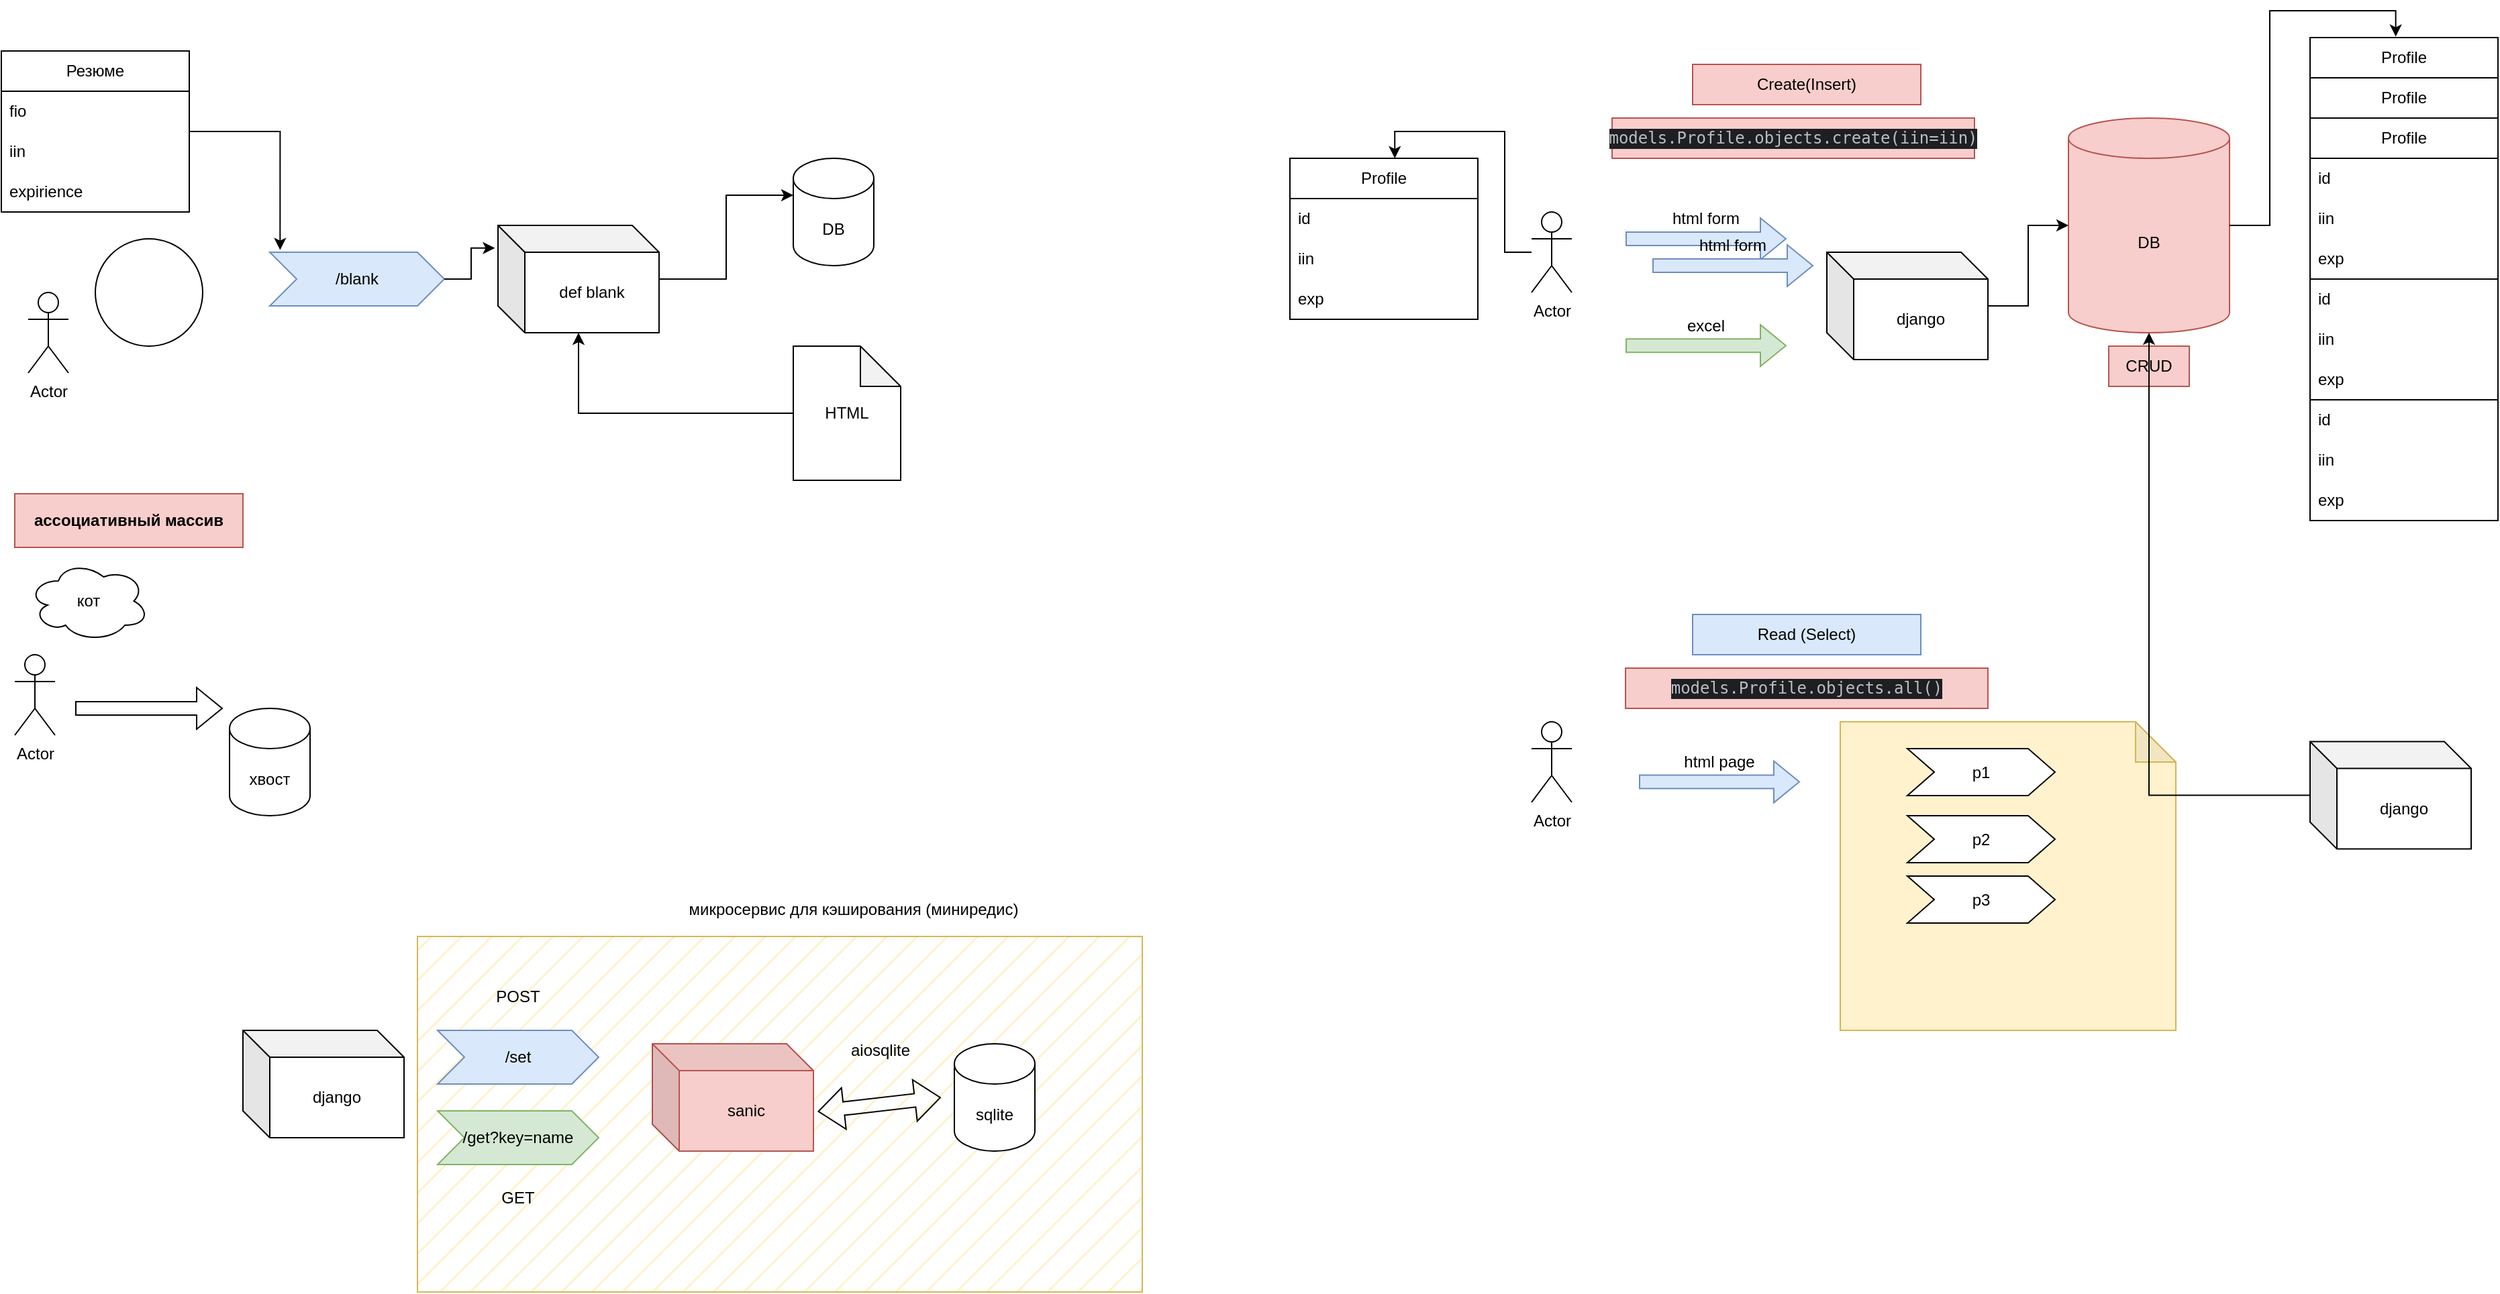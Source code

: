<mxfile version="22.1.11" type="device">
  <diagram name="Page-1" id="N74wSGbYCnpi4f07zSb_">
    <mxGraphModel dx="691" dy="370" grid="1" gridSize="10" guides="1" tooltips="1" connect="1" arrows="1" fold="1" page="1" pageScale="1" pageWidth="850" pageHeight="1100" math="0" shadow="0">
      <root>
        <mxCell id="0" />
        <mxCell id="1" parent="0" />
        <mxCell id="c_OIRIOZ4PcbaULOhp54-16" value="" style="rounded=0;whiteSpace=wrap;html=1;fillStyle=hatch;fillColor=#fff2cc;strokeColor=#d6b656;" parent="1" vertex="1">
          <mxGeometry x="340" y="730" width="540" height="265" as="geometry" />
        </mxCell>
        <mxCell id="fYxGhFISUFesg8JLMRf--1" value="Actor" style="shape=umlActor;verticalLabelPosition=bottom;verticalAlign=top;html=1;outlineConnect=0;" parent="1" vertex="1">
          <mxGeometry x="50" y="250" width="30" height="60" as="geometry" />
        </mxCell>
        <mxCell id="fYxGhFISUFesg8JLMRf--2" value="" style="ellipse;whiteSpace=wrap;html=1;aspect=fixed;" parent="1" vertex="1">
          <mxGeometry x="100" y="210" width="80" height="80" as="geometry" />
        </mxCell>
        <mxCell id="fYxGhFISUFesg8JLMRf--4" value="Резюме" style="swimlane;fontStyle=0;childLayout=stackLayout;horizontal=1;startSize=30;horizontalStack=0;resizeParent=1;resizeParentMax=0;resizeLast=0;collapsible=1;marginBottom=0;whiteSpace=wrap;html=1;" parent="1" vertex="1">
          <mxGeometry x="30" y="70" width="140" height="120" as="geometry" />
        </mxCell>
        <mxCell id="fYxGhFISUFesg8JLMRf--5" value="fio" style="text;strokeColor=none;fillColor=none;align=left;verticalAlign=middle;spacingLeft=4;spacingRight=4;overflow=hidden;points=[[0,0.5],[1,0.5]];portConstraint=eastwest;rotatable=0;whiteSpace=wrap;html=1;" parent="fYxGhFISUFesg8JLMRf--4" vertex="1">
          <mxGeometry y="30" width="140" height="30" as="geometry" />
        </mxCell>
        <mxCell id="fYxGhFISUFesg8JLMRf--6" value="iin" style="text;strokeColor=none;fillColor=none;align=left;verticalAlign=middle;spacingLeft=4;spacingRight=4;overflow=hidden;points=[[0,0.5],[1,0.5]];portConstraint=eastwest;rotatable=0;whiteSpace=wrap;html=1;" parent="fYxGhFISUFesg8JLMRf--4" vertex="1">
          <mxGeometry y="60" width="140" height="30" as="geometry" />
        </mxCell>
        <mxCell id="fYxGhFISUFesg8JLMRf--7" value="expirience" style="text;strokeColor=none;fillColor=none;align=left;verticalAlign=middle;spacingLeft=4;spacingRight=4;overflow=hidden;points=[[0,0.5],[1,0.5]];portConstraint=eastwest;rotatable=0;whiteSpace=wrap;html=1;" parent="fYxGhFISUFesg8JLMRf--4" vertex="1">
          <mxGeometry y="90" width="140" height="30" as="geometry" />
        </mxCell>
        <mxCell id="fYxGhFISUFesg8JLMRf--8" value="def blank" style="shape=cube;whiteSpace=wrap;html=1;boundedLbl=1;backgroundOutline=1;darkOpacity=0.05;darkOpacity2=0.1;" parent="1" vertex="1">
          <mxGeometry x="400" y="200" width="120" height="80" as="geometry" />
        </mxCell>
        <mxCell id="fYxGhFISUFesg8JLMRf--9" value="/blank" style="shape=step;perimeter=stepPerimeter;whiteSpace=wrap;html=1;fixedSize=1;fillColor=#dae8fc;strokeColor=#6c8ebf;" parent="1" vertex="1">
          <mxGeometry x="230" y="220" width="130" height="40" as="geometry" />
        </mxCell>
        <mxCell id="fYxGhFISUFesg8JLMRf--10" style="edgeStyle=orthogonalEdgeStyle;rounded=0;orthogonalLoop=1;jettySize=auto;html=1;entryX=0.059;entryY=-0.042;entryDx=0;entryDy=0;entryPerimeter=0;" parent="1" source="fYxGhFISUFesg8JLMRf--4" target="fYxGhFISUFesg8JLMRf--9" edge="1">
          <mxGeometry relative="1" as="geometry" />
        </mxCell>
        <mxCell id="fYxGhFISUFesg8JLMRf--11" style="edgeStyle=orthogonalEdgeStyle;rounded=0;orthogonalLoop=1;jettySize=auto;html=1;entryX=-0.019;entryY=0.211;entryDx=0;entryDy=0;entryPerimeter=0;" parent="1" source="fYxGhFISUFesg8JLMRf--9" target="fYxGhFISUFesg8JLMRf--8" edge="1">
          <mxGeometry relative="1" as="geometry" />
        </mxCell>
        <mxCell id="fYxGhFISUFesg8JLMRf--12" value="DB" style="shape=cylinder3;whiteSpace=wrap;html=1;boundedLbl=1;backgroundOutline=1;size=15;" parent="1" vertex="1">
          <mxGeometry x="620" y="150" width="60" height="80" as="geometry" />
        </mxCell>
        <mxCell id="fYxGhFISUFesg8JLMRf--13" style="edgeStyle=orthogonalEdgeStyle;rounded=0;orthogonalLoop=1;jettySize=auto;html=1;entryX=0;entryY=0;entryDx=0;entryDy=27.5;entryPerimeter=0;" parent="1" source="fYxGhFISUFesg8JLMRf--8" target="fYxGhFISUFesg8JLMRf--12" edge="1">
          <mxGeometry relative="1" as="geometry" />
        </mxCell>
        <mxCell id="fYxGhFISUFesg8JLMRf--16" style="edgeStyle=orthogonalEdgeStyle;rounded=0;orthogonalLoop=1;jettySize=auto;html=1;" parent="1" source="fYxGhFISUFesg8JLMRf--15" target="fYxGhFISUFesg8JLMRf--8" edge="1">
          <mxGeometry relative="1" as="geometry" />
        </mxCell>
        <mxCell id="fYxGhFISUFesg8JLMRf--15" value="HTML" style="shape=note;whiteSpace=wrap;html=1;backgroundOutline=1;darkOpacity=0.05;" parent="1" vertex="1">
          <mxGeometry x="620" y="290" width="80" height="100" as="geometry" />
        </mxCell>
        <mxCell id="c_OIRIOZ4PcbaULOhp54-1" value="ассоциативный массив" style="text;html=1;strokeColor=#b85450;fillColor=#f8cecc;align=center;verticalAlign=middle;whiteSpace=wrap;rounded=0;fontStyle=1" parent="1" vertex="1">
          <mxGeometry x="40" y="400" width="170" height="40" as="geometry" />
        </mxCell>
        <mxCell id="c_OIRIOZ4PcbaULOhp54-2" value="Actor" style="shape=umlActor;verticalLabelPosition=bottom;verticalAlign=top;html=1;outlineConnect=0;" parent="1" vertex="1">
          <mxGeometry x="40" y="520" width="30" height="60" as="geometry" />
        </mxCell>
        <mxCell id="c_OIRIOZ4PcbaULOhp54-3" value="кот" style="ellipse;shape=cloud;whiteSpace=wrap;html=1;" parent="1" vertex="1">
          <mxGeometry x="50" y="450" width="90" height="60" as="geometry" />
        </mxCell>
        <mxCell id="c_OIRIOZ4PcbaULOhp54-4" value="" style="shape=flexArrow;endArrow=classic;html=1;rounded=0;" parent="1" edge="1">
          <mxGeometry width="50" height="50" relative="1" as="geometry">
            <mxPoint x="85" y="560" as="sourcePoint" />
            <mxPoint x="195" y="560" as="targetPoint" />
          </mxGeometry>
        </mxCell>
        <mxCell id="c_OIRIOZ4PcbaULOhp54-5" value="хвост" style="shape=cylinder3;whiteSpace=wrap;html=1;boundedLbl=1;backgroundOutline=1;size=15;" parent="1" vertex="1">
          <mxGeometry x="200" y="560" width="60" height="80" as="geometry" />
        </mxCell>
        <mxCell id="c_OIRIOZ4PcbaULOhp54-6" value="/set" style="shape=step;perimeter=stepPerimeter;whiteSpace=wrap;html=1;fixedSize=1;fillColor=#dae8fc;strokeColor=#6c8ebf;" parent="1" vertex="1">
          <mxGeometry x="355" y="800" width="120" height="40" as="geometry" />
        </mxCell>
        <mxCell id="c_OIRIOZ4PcbaULOhp54-7" value="/get?key=name" style="shape=step;perimeter=stepPerimeter;whiteSpace=wrap;html=1;fixedSize=1;fillColor=#d5e8d4;strokeColor=#82b366;" parent="1" vertex="1">
          <mxGeometry x="355" y="860" width="120" height="40" as="geometry" />
        </mxCell>
        <mxCell id="c_OIRIOZ4PcbaULOhp54-8" value="POST" style="text;html=1;strokeColor=none;fillColor=none;align=center;verticalAlign=middle;whiteSpace=wrap;rounded=0;" parent="1" vertex="1">
          <mxGeometry x="385" y="760" width="60" height="30" as="geometry" />
        </mxCell>
        <mxCell id="c_OIRIOZ4PcbaULOhp54-10" value="GET" style="text;html=1;strokeColor=none;fillColor=none;align=center;verticalAlign=middle;whiteSpace=wrap;rounded=0;" parent="1" vertex="1">
          <mxGeometry x="385" y="910" width="60" height="30" as="geometry" />
        </mxCell>
        <mxCell id="c_OIRIOZ4PcbaULOhp54-11" value="sqlite" style="shape=cylinder3;whiteSpace=wrap;html=1;boundedLbl=1;backgroundOutline=1;size=15;" parent="1" vertex="1">
          <mxGeometry x="740" y="810" width="60" height="80" as="geometry" />
        </mxCell>
        <mxCell id="c_OIRIOZ4PcbaULOhp54-12" value="sanic" style="shape=cube;whiteSpace=wrap;html=1;boundedLbl=1;backgroundOutline=1;darkOpacity=0.05;darkOpacity2=0.1;fillColor=#f8cecc;strokeColor=#b85450;" parent="1" vertex="1">
          <mxGeometry x="515" y="810" width="120" height="80" as="geometry" />
        </mxCell>
        <mxCell id="c_OIRIOZ4PcbaULOhp54-13" value="" style="shape=flexArrow;endArrow=classic;startArrow=classic;html=1;rounded=0;exitX=1.027;exitY=0.631;exitDx=0;exitDy=0;exitPerimeter=0;" parent="1" source="c_OIRIOZ4PcbaULOhp54-12" edge="1">
          <mxGeometry width="100" height="100" relative="1" as="geometry">
            <mxPoint x="645.36" y="908.64" as="sourcePoint" />
            <mxPoint x="730" y="850" as="targetPoint" />
          </mxGeometry>
        </mxCell>
        <mxCell id="c_OIRIOZ4PcbaULOhp54-14" value="aiosqlite" style="text;html=1;strokeColor=none;fillColor=none;align=center;verticalAlign=middle;whiteSpace=wrap;rounded=0;" parent="1" vertex="1">
          <mxGeometry x="655" y="800" width="60" height="30" as="geometry" />
        </mxCell>
        <mxCell id="c_OIRIOZ4PcbaULOhp54-15" value="django" style="shape=cube;whiteSpace=wrap;html=1;boundedLbl=1;backgroundOutline=1;darkOpacity=0.05;darkOpacity2=0.1;" parent="1" vertex="1">
          <mxGeometry x="210" y="800" width="120" height="80" as="geometry" />
        </mxCell>
        <mxCell id="c_OIRIOZ4PcbaULOhp54-17" value="микросервис для кэширования (миниредис)" style="text;html=1;strokeColor=none;fillColor=none;align=center;verticalAlign=middle;whiteSpace=wrap;rounded=0;" parent="1" vertex="1">
          <mxGeometry x="530" y="700" width="270" height="20" as="geometry" />
        </mxCell>
        <mxCell id="kMachPt6zObcgcaL96e8-1" value="DB" style="shape=cylinder3;whiteSpace=wrap;html=1;boundedLbl=1;backgroundOutline=1;size=15;fillColor=#f8cecc;strokeColor=#b85450;" vertex="1" parent="1">
          <mxGeometry x="1570" y="120" width="120" height="160" as="geometry" />
        </mxCell>
        <mxCell id="kMachPt6zObcgcaL96e8-2" value="Profile" style="swimlane;fontStyle=0;childLayout=stackLayout;horizontal=1;startSize=30;horizontalStack=0;resizeParent=1;resizeParentMax=0;resizeLast=0;collapsible=1;marginBottom=0;whiteSpace=wrap;html=1;" vertex="1" parent="1">
          <mxGeometry x="1750" y="60" width="140" height="360" as="geometry" />
        </mxCell>
        <mxCell id="kMachPt6zObcgcaL96e8-6" value="Profile" style="swimlane;fontStyle=0;childLayout=stackLayout;horizontal=1;startSize=30;horizontalStack=0;resizeParent=1;resizeParentMax=0;resizeLast=0;collapsible=1;marginBottom=0;whiteSpace=wrap;html=1;" vertex="1" parent="kMachPt6zObcgcaL96e8-2">
          <mxGeometry y="30" width="140" height="240" as="geometry" />
        </mxCell>
        <mxCell id="kMachPt6zObcgcaL96e8-10" value="Profile" style="swimlane;fontStyle=0;childLayout=stackLayout;horizontal=1;startSize=30;horizontalStack=0;resizeParent=1;resizeParentMax=0;resizeLast=0;collapsible=1;marginBottom=0;whiteSpace=wrap;html=1;" vertex="1" parent="kMachPt6zObcgcaL96e8-6">
          <mxGeometry y="30" width="140" height="120" as="geometry" />
        </mxCell>
        <mxCell id="kMachPt6zObcgcaL96e8-11" value="id" style="text;strokeColor=none;fillColor=none;align=left;verticalAlign=middle;spacingLeft=4;spacingRight=4;overflow=hidden;points=[[0,0.5],[1,0.5]];portConstraint=eastwest;rotatable=0;whiteSpace=wrap;html=1;" vertex="1" parent="kMachPt6zObcgcaL96e8-10">
          <mxGeometry y="30" width="140" height="30" as="geometry" />
        </mxCell>
        <mxCell id="kMachPt6zObcgcaL96e8-12" value="iin" style="text;strokeColor=none;fillColor=none;align=left;verticalAlign=middle;spacingLeft=4;spacingRight=4;overflow=hidden;points=[[0,0.5],[1,0.5]];portConstraint=eastwest;rotatable=0;whiteSpace=wrap;html=1;" vertex="1" parent="kMachPt6zObcgcaL96e8-10">
          <mxGeometry y="60" width="140" height="30" as="geometry" />
        </mxCell>
        <mxCell id="kMachPt6zObcgcaL96e8-13" value="exp" style="text;strokeColor=none;fillColor=none;align=left;verticalAlign=middle;spacingLeft=4;spacingRight=4;overflow=hidden;points=[[0,0.5],[1,0.5]];portConstraint=eastwest;rotatable=0;whiteSpace=wrap;html=1;" vertex="1" parent="kMachPt6zObcgcaL96e8-10">
          <mxGeometry y="90" width="140" height="30" as="geometry" />
        </mxCell>
        <mxCell id="kMachPt6zObcgcaL96e8-7" value="id" style="text;strokeColor=none;fillColor=none;align=left;verticalAlign=middle;spacingLeft=4;spacingRight=4;overflow=hidden;points=[[0,0.5],[1,0.5]];portConstraint=eastwest;rotatable=0;whiteSpace=wrap;html=1;" vertex="1" parent="kMachPt6zObcgcaL96e8-6">
          <mxGeometry y="150" width="140" height="30" as="geometry" />
        </mxCell>
        <mxCell id="kMachPt6zObcgcaL96e8-8" value="iin" style="text;strokeColor=none;fillColor=none;align=left;verticalAlign=middle;spacingLeft=4;spacingRight=4;overflow=hidden;points=[[0,0.5],[1,0.5]];portConstraint=eastwest;rotatable=0;whiteSpace=wrap;html=1;" vertex="1" parent="kMachPt6zObcgcaL96e8-6">
          <mxGeometry y="180" width="140" height="30" as="geometry" />
        </mxCell>
        <mxCell id="kMachPt6zObcgcaL96e8-9" value="exp" style="text;strokeColor=none;fillColor=none;align=left;verticalAlign=middle;spacingLeft=4;spacingRight=4;overflow=hidden;points=[[0,0.5],[1,0.5]];portConstraint=eastwest;rotatable=0;whiteSpace=wrap;html=1;" vertex="1" parent="kMachPt6zObcgcaL96e8-6">
          <mxGeometry y="210" width="140" height="30" as="geometry" />
        </mxCell>
        <mxCell id="kMachPt6zObcgcaL96e8-3" value="id" style="text;strokeColor=none;fillColor=none;align=left;verticalAlign=middle;spacingLeft=4;spacingRight=4;overflow=hidden;points=[[0,0.5],[1,0.5]];portConstraint=eastwest;rotatable=0;whiteSpace=wrap;html=1;" vertex="1" parent="kMachPt6zObcgcaL96e8-2">
          <mxGeometry y="270" width="140" height="30" as="geometry" />
        </mxCell>
        <mxCell id="kMachPt6zObcgcaL96e8-4" value="iin" style="text;strokeColor=none;fillColor=none;align=left;verticalAlign=middle;spacingLeft=4;spacingRight=4;overflow=hidden;points=[[0,0.5],[1,0.5]];portConstraint=eastwest;rotatable=0;whiteSpace=wrap;html=1;" vertex="1" parent="kMachPt6zObcgcaL96e8-2">
          <mxGeometry y="300" width="140" height="30" as="geometry" />
        </mxCell>
        <mxCell id="kMachPt6zObcgcaL96e8-5" value="exp" style="text;strokeColor=none;fillColor=none;align=left;verticalAlign=middle;spacingLeft=4;spacingRight=4;overflow=hidden;points=[[0,0.5],[1,0.5]];portConstraint=eastwest;rotatable=0;whiteSpace=wrap;html=1;" vertex="1" parent="kMachPt6zObcgcaL96e8-2">
          <mxGeometry y="330" width="140" height="30" as="geometry" />
        </mxCell>
        <mxCell id="kMachPt6zObcgcaL96e8-14" style="edgeStyle=orthogonalEdgeStyle;rounded=0;orthogonalLoop=1;jettySize=auto;html=1;entryX=0.456;entryY=-0.002;entryDx=0;entryDy=0;entryPerimeter=0;" edge="1" parent="1" source="kMachPt6zObcgcaL96e8-1" target="kMachPt6zObcgcaL96e8-2">
          <mxGeometry relative="1" as="geometry" />
        </mxCell>
        <mxCell id="kMachPt6zObcgcaL96e8-15" value="CRUD" style="text;html=1;strokeColor=#b85450;fillColor=#f8cecc;align=center;verticalAlign=middle;whiteSpace=wrap;rounded=0;" vertex="1" parent="1">
          <mxGeometry x="1600" y="290" width="60" height="30" as="geometry" />
        </mxCell>
        <mxCell id="kMachPt6zObcgcaL96e8-16" value="Create(Insert)" style="text;html=1;strokeColor=#b85450;fillColor=#f8cecc;align=center;verticalAlign=middle;whiteSpace=wrap;rounded=0;" vertex="1" parent="1">
          <mxGeometry x="1290" y="80" width="170" height="30" as="geometry" />
        </mxCell>
        <mxCell id="kMachPt6zObcgcaL96e8-17" value="Actor" style="shape=umlActor;verticalLabelPosition=bottom;verticalAlign=top;html=1;outlineConnect=0;" vertex="1" parent="1">
          <mxGeometry x="1170" y="190" width="30" height="60" as="geometry" />
        </mxCell>
        <mxCell id="kMachPt6zObcgcaL96e8-18" value="Profile" style="swimlane;fontStyle=0;childLayout=stackLayout;horizontal=1;startSize=30;horizontalStack=0;resizeParent=1;resizeParentMax=0;resizeLast=0;collapsible=1;marginBottom=0;whiteSpace=wrap;html=1;" vertex="1" parent="1">
          <mxGeometry x="990" y="150" width="140" height="120" as="geometry" />
        </mxCell>
        <mxCell id="kMachPt6zObcgcaL96e8-27" value="id" style="text;strokeColor=none;fillColor=none;align=left;verticalAlign=middle;spacingLeft=4;spacingRight=4;overflow=hidden;points=[[0,0.5],[1,0.5]];portConstraint=eastwest;rotatable=0;whiteSpace=wrap;html=1;" vertex="1" parent="kMachPt6zObcgcaL96e8-18">
          <mxGeometry y="30" width="140" height="30" as="geometry" />
        </mxCell>
        <mxCell id="kMachPt6zObcgcaL96e8-28" value="iin" style="text;strokeColor=none;fillColor=none;align=left;verticalAlign=middle;spacingLeft=4;spacingRight=4;overflow=hidden;points=[[0,0.5],[1,0.5]];portConstraint=eastwest;rotatable=0;whiteSpace=wrap;html=1;" vertex="1" parent="kMachPt6zObcgcaL96e8-18">
          <mxGeometry y="60" width="140" height="30" as="geometry" />
        </mxCell>
        <mxCell id="kMachPt6zObcgcaL96e8-29" value="exp" style="text;strokeColor=none;fillColor=none;align=left;verticalAlign=middle;spacingLeft=4;spacingRight=4;overflow=hidden;points=[[0,0.5],[1,0.5]];portConstraint=eastwest;rotatable=0;whiteSpace=wrap;html=1;" vertex="1" parent="kMachPt6zObcgcaL96e8-18">
          <mxGeometry y="90" width="140" height="30" as="geometry" />
        </mxCell>
        <mxCell id="kMachPt6zObcgcaL96e8-30" style="edgeStyle=orthogonalEdgeStyle;rounded=0;orthogonalLoop=1;jettySize=auto;html=1;entryX=0.558;entryY=0;entryDx=0;entryDy=0;entryPerimeter=0;" edge="1" parent="1" source="kMachPt6zObcgcaL96e8-17" target="kMachPt6zObcgcaL96e8-18">
          <mxGeometry relative="1" as="geometry" />
        </mxCell>
        <mxCell id="kMachPt6zObcgcaL96e8-31" value="" style="shape=flexArrow;endArrow=classic;html=1;rounded=0;fillColor=#d5e8d4;strokeColor=#82b366;" edge="1" parent="1">
          <mxGeometry width="50" height="50" relative="1" as="geometry">
            <mxPoint x="1240" y="289.6" as="sourcePoint" />
            <mxPoint x="1360" y="289.6" as="targetPoint" />
          </mxGeometry>
        </mxCell>
        <mxCell id="kMachPt6zObcgcaL96e8-34" value="excel" style="text;html=1;strokeColor=none;fillColor=none;align=center;verticalAlign=middle;whiteSpace=wrap;rounded=0;" vertex="1" parent="1">
          <mxGeometry x="1270" y="260" width="60" height="30" as="geometry" />
        </mxCell>
        <mxCell id="kMachPt6zObcgcaL96e8-38" style="edgeStyle=orthogonalEdgeStyle;rounded=0;orthogonalLoop=1;jettySize=auto;html=1;" edge="1" parent="1" source="kMachPt6zObcgcaL96e8-35" target="kMachPt6zObcgcaL96e8-1">
          <mxGeometry relative="1" as="geometry" />
        </mxCell>
        <mxCell id="kMachPt6zObcgcaL96e8-35" value="django" style="shape=cube;whiteSpace=wrap;html=1;boundedLbl=1;backgroundOutline=1;darkOpacity=0.05;darkOpacity2=0.1;" vertex="1" parent="1">
          <mxGeometry x="1390" y="220" width="120" height="80" as="geometry" />
        </mxCell>
        <mxCell id="kMachPt6zObcgcaL96e8-36" value="" style="shape=flexArrow;endArrow=classic;html=1;rounded=0;fillColor=#dae8fc;strokeColor=#6c8ebf;" edge="1" parent="1">
          <mxGeometry width="50" height="50" relative="1" as="geometry">
            <mxPoint x="1240" y="210.0" as="sourcePoint" />
            <mxPoint x="1360" y="210.0" as="targetPoint" />
          </mxGeometry>
        </mxCell>
        <mxCell id="kMachPt6zObcgcaL96e8-37" value="html form" style="text;html=1;strokeColor=none;fillColor=none;align=center;verticalAlign=middle;whiteSpace=wrap;rounded=0;" vertex="1" parent="1">
          <mxGeometry x="1270" y="180" width="60" height="30" as="geometry" />
        </mxCell>
        <mxCell id="kMachPt6zObcgcaL96e8-39" value="&lt;div style=&quot;background-color:#1e1f22;color:#bcbec4&quot;&gt;&lt;pre style=&quot;font-family:&#39;JetBrains Mono&#39;,monospace;font-size:24,0pt;&quot;&gt;models.Profile.objects.create(iin=iin)&lt;/pre&gt;&lt;/div&gt;" style="text;html=1;strokeColor=#b85450;fillColor=#f8cecc;align=center;verticalAlign=middle;whiteSpace=wrap;rounded=0;" vertex="1" parent="1">
          <mxGeometry x="1230" y="120" width="270" height="30" as="geometry" />
        </mxCell>
        <mxCell id="kMachPt6zObcgcaL96e8-40" value="Read (Select)" style="text;html=1;strokeColor=#6c8ebf;fillColor=#dae8fc;align=center;verticalAlign=middle;whiteSpace=wrap;rounded=0;" vertex="1" parent="1">
          <mxGeometry x="1290" y="490" width="170" height="30" as="geometry" />
        </mxCell>
        <mxCell id="kMachPt6zObcgcaL96e8-41" value="Actor" style="shape=umlActor;verticalLabelPosition=bottom;verticalAlign=top;html=1;outlineConnect=0;" vertex="1" parent="1">
          <mxGeometry x="1170" y="570" width="30" height="60" as="geometry" />
        </mxCell>
        <mxCell id="kMachPt6zObcgcaL96e8-42" value="" style="shape=flexArrow;endArrow=classic;html=1;rounded=0;fillColor=#dae8fc;strokeColor=#6c8ebf;" edge="1" parent="1">
          <mxGeometry width="50" height="50" relative="1" as="geometry">
            <mxPoint x="1250" y="614.76" as="sourcePoint" />
            <mxPoint x="1370" y="614.76" as="targetPoint" />
          </mxGeometry>
        </mxCell>
        <mxCell id="kMachPt6zObcgcaL96e8-43" value="html page" style="text;html=1;strokeColor=none;fillColor=none;align=center;verticalAlign=middle;whiteSpace=wrap;rounded=0;" vertex="1" parent="1">
          <mxGeometry x="1280" y="584.76" width="60" height="30" as="geometry" />
        </mxCell>
        <mxCell id="kMachPt6zObcgcaL96e8-44" value="" style="shape=note;whiteSpace=wrap;html=1;backgroundOutline=1;darkOpacity=0.05;fillColor=#fff2cc;strokeColor=#d6b656;" vertex="1" parent="1">
          <mxGeometry x="1400" y="570" width="250" height="230" as="geometry" />
        </mxCell>
        <mxCell id="kMachPt6zObcgcaL96e8-45" value="p2" style="shape=step;perimeter=stepPerimeter;whiteSpace=wrap;html=1;fixedSize=1;" vertex="1" parent="1">
          <mxGeometry x="1450" y="640" width="110" height="35" as="geometry" />
        </mxCell>
        <mxCell id="kMachPt6zObcgcaL96e8-46" value="p1" style="shape=step;perimeter=stepPerimeter;whiteSpace=wrap;html=1;fixedSize=1;" vertex="1" parent="1">
          <mxGeometry x="1450" y="590" width="110" height="35" as="geometry" />
        </mxCell>
        <mxCell id="kMachPt6zObcgcaL96e8-47" value="" style="shape=flexArrow;endArrow=classic;html=1;rounded=0;fillColor=#dae8fc;strokeColor=#6c8ebf;" edge="1" parent="1">
          <mxGeometry width="50" height="50" relative="1" as="geometry">
            <mxPoint x="1260" y="230.0" as="sourcePoint" />
            <mxPoint x="1380" y="230.0" as="targetPoint" />
          </mxGeometry>
        </mxCell>
        <mxCell id="kMachPt6zObcgcaL96e8-48" value="html form" style="text;html=1;strokeColor=none;fillColor=none;align=center;verticalAlign=middle;whiteSpace=wrap;rounded=0;" vertex="1" parent="1">
          <mxGeometry x="1290" y="200" width="60" height="30" as="geometry" />
        </mxCell>
        <mxCell id="kMachPt6zObcgcaL96e8-49" value="p3" style="shape=step;perimeter=stepPerimeter;whiteSpace=wrap;html=1;fixedSize=1;" vertex="1" parent="1">
          <mxGeometry x="1450" y="685" width="110" height="35" as="geometry" />
        </mxCell>
        <mxCell id="kMachPt6zObcgcaL96e8-51" style="edgeStyle=orthogonalEdgeStyle;rounded=0;orthogonalLoop=1;jettySize=auto;html=1;" edge="1" parent="1" source="kMachPt6zObcgcaL96e8-50" target="kMachPt6zObcgcaL96e8-1">
          <mxGeometry relative="1" as="geometry" />
        </mxCell>
        <mxCell id="kMachPt6zObcgcaL96e8-50" value="django" style="shape=cube;whiteSpace=wrap;html=1;boundedLbl=1;backgroundOutline=1;darkOpacity=0.05;darkOpacity2=0.1;" vertex="1" parent="1">
          <mxGeometry x="1750" y="584.76" width="120" height="80" as="geometry" />
        </mxCell>
        <mxCell id="kMachPt6zObcgcaL96e8-53" value="&lt;div style=&quot;background-color:#1e1f22;color:#bcbec4&quot;&gt;&lt;pre style=&quot;font-family:&#39;JetBrains Mono&#39;,monospace;font-size:24,0pt;&quot;&gt;&lt;div&gt;&lt;pre style=&quot;font-family:&#39;JetBrains Mono&#39;,monospace;font-size:15,8pt;&quot;&gt;models.Profile.objects.all()&lt;/pre&gt;&lt;/div&gt;&lt;/pre&gt;&lt;/div&gt;" style="text;html=1;strokeColor=#b85450;fillColor=#f8cecc;align=center;verticalAlign=middle;whiteSpace=wrap;rounded=0;" vertex="1" parent="1">
          <mxGeometry x="1240" y="530" width="270" height="30" as="geometry" />
        </mxCell>
      </root>
    </mxGraphModel>
  </diagram>
</mxfile>
